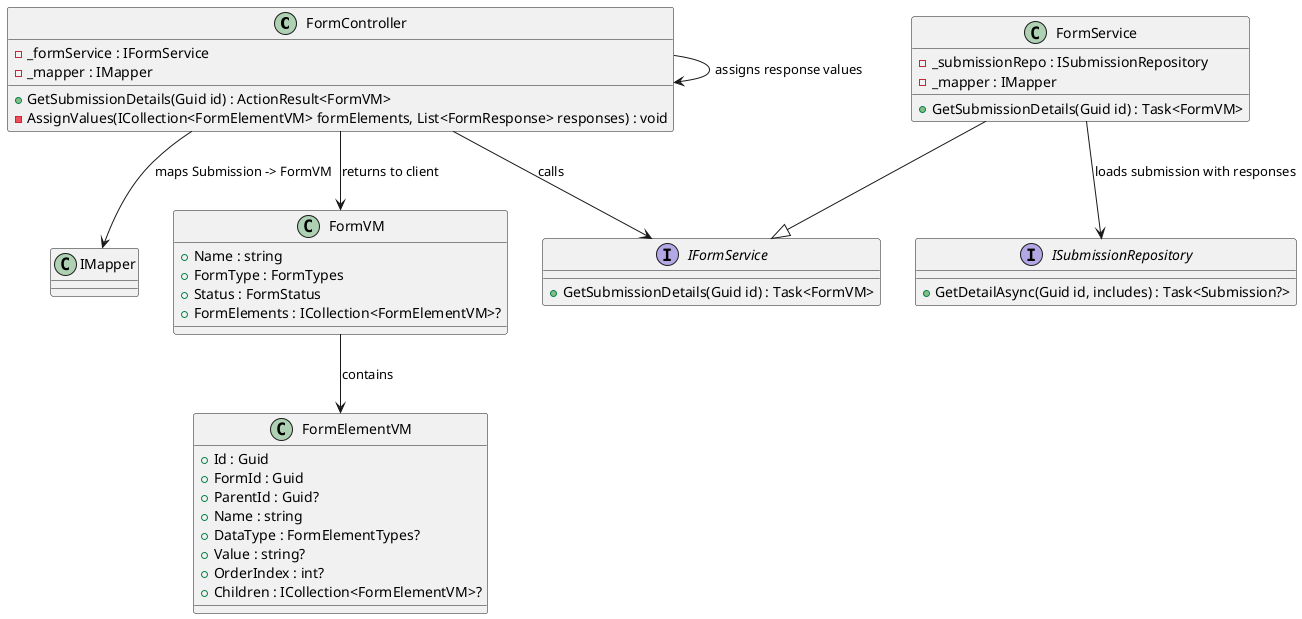 ' @startuml

' class FormController {
'     -_context : DPMSContext
'     -_mapper : IMapper

'     -AssignValues(ICollection<FormElementVM> formElements, List<FormResponse> responses) : void
'     +GetSubmissionDetails(Guid id) : ActionResult<FormVM>
' }

' class FormVM {
'     +Name : string
'     +FormType : FormTypes
'     +Status : FormStatus
'     +FormElements : ICollection<FormElementVM>?
' }

' class FormElementVM {
'     +Id : Guid
'     +FormId : Guid
'     +ParentId : Guid?
'     +Name : string
'     +DataType : FormElementTypes?
'     +Value : string?
'     +OrderIndex : int?
'     +Children : ICollection<FormElementVM>?
' }

' interface IMapper {
'     +Map<T>(src) : T
' }


' FormController --> FormVM : "returns to client"
' FormVM --> FormElementVM

' FormController --> IMapper : "maps FormSubmissionVM to Submission object"
' FormController --> FormController : "recursively assign child-parent"

' @enduml

@startuml
top to bottom direction

' === Controller ===
class FormController {
    -_formService : IFormService
    -_mapper : IMapper

    +GetSubmissionDetails(Guid id) : ActionResult<FormVM>
    -AssignValues(ICollection<FormElementVM> formElements, List<FormResponse> responses) : void
}

' === Service Interface ===
interface IFormService {
    +GetSubmissionDetails(Guid id) : Task<FormVM>
}

' === Service Implementation ===
class FormService {
    -_submissionRepo : ISubmissionRepository
    -_mapper : IMapper

    +GetSubmissionDetails(Guid id) : Task<FormVM>
}

FormController --> IFormService : "calls"
FormService --|> IFormService

' === Repository ===
interface ISubmissionRepository {
    +GetDetailAsync(Guid id, includes) : Task<Submission?>
}

' === ViewModels ===
class FormVM {
    +Name : string
    +FormType : FormTypes
    +Status : FormStatus
    +FormElements : ICollection<FormElementVM>?
}

class FormElementVM {
    +Id : Guid
    +FormId : Guid
    +ParentId : Guid?
    +Name : string
    +DataType : FormElementTypes?
    +Value : string?
    +OrderIndex : int?
    +Children : ICollection<FormElementVM>?
}

FormVM --> FormElementVM : "contains"
FormController --> FormVM : "returns to client"
FormController --> IMapper : "maps Submission -> FormVM"
FormController --> FormController : "assigns response values"
FormService --> ISubmissionRepository : "loads submission with responses"

@enduml
